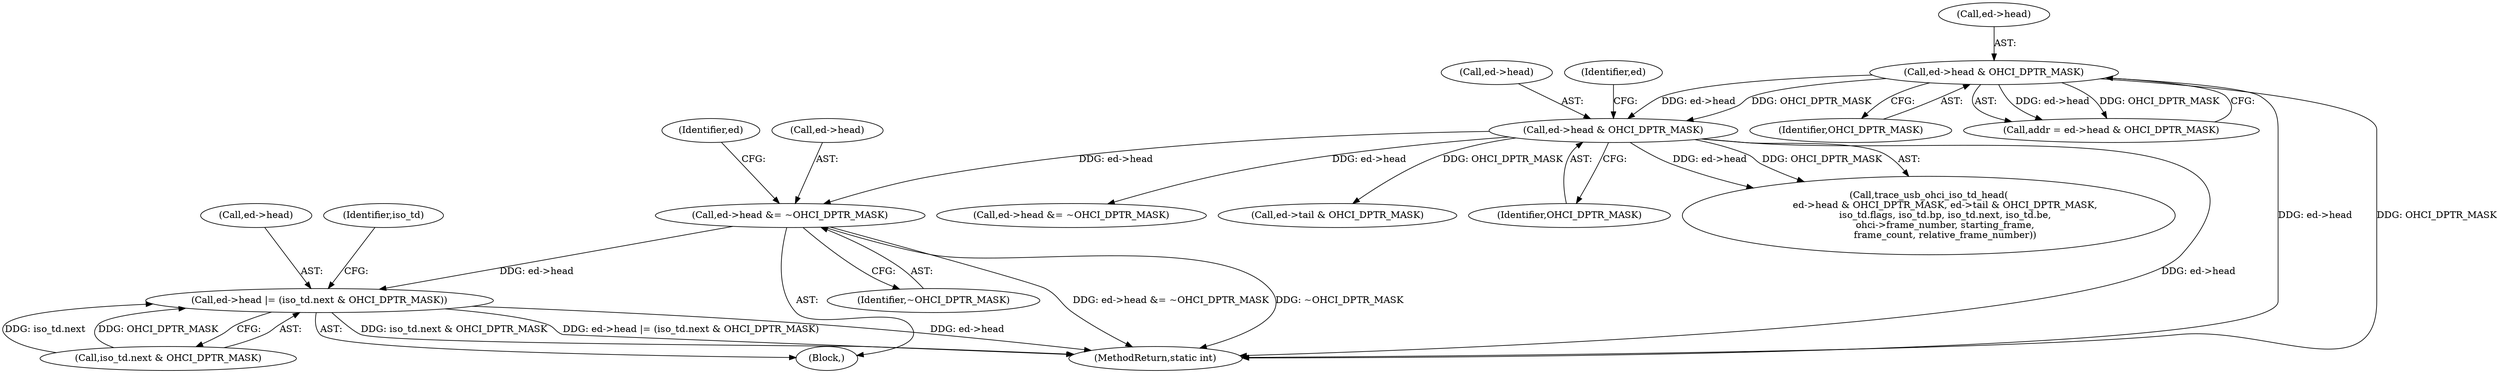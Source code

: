 digraph "0_qemu_26f670a244982335cc08943fb1ec099a2c81e42d@pointer" {
"1000865" [label="(Call,ed->head &= ~OHCI_DPTR_MASK)"];
"1000180" [label="(Call,ed->head & OHCI_DPTR_MASK)"];
"1000140" [label="(Call,ed->head & OHCI_DPTR_MASK)"];
"1000870" [label="(Call,ed->head |= (iso_td.next & OHCI_DPTR_MASK))"];
"1000866" [label="(Call,ed->head)"];
"1000872" [label="(Identifier,ed)"];
"1000865" [label="(Call,ed->head &= ~OHCI_DPTR_MASK)"];
"1000858" [label="(Block,)"];
"1000871" [label="(Call,ed->head)"];
"1000881" [label="(Identifier,iso_td)"];
"1000874" [label="(Call,iso_td.next & OHCI_DPTR_MASK)"];
"1000870" [label="(Call,ed->head |= (iso_td.next & OHCI_DPTR_MASK))"];
"1000273" [label="(Call,ed->head &= ~OHCI_DPTR_MASK)"];
"1000180" [label="(Call,ed->head & OHCI_DPTR_MASK)"];
"1000144" [label="(Identifier,OHCI_DPTR_MASK)"];
"1000185" [label="(Call,ed->tail & OHCI_DPTR_MASK)"];
"1000141" [label="(Call,ed->head)"];
"1000181" [label="(Call,ed->head)"];
"1000869" [label="(Identifier,~OHCI_DPTR_MASK)"];
"1000920" [label="(MethodReturn,static int)"];
"1000187" [label="(Identifier,ed)"];
"1000184" [label="(Identifier,OHCI_DPTR_MASK)"];
"1000138" [label="(Call,addr = ed->head & OHCI_DPTR_MASK)"];
"1000179" [label="(Call,trace_usb_ohci_iso_td_head(\n           ed->head & OHCI_DPTR_MASK, ed->tail & OHCI_DPTR_MASK,\n           iso_td.flags, iso_td.bp, iso_td.next, iso_td.be,\n           ohci->frame_number, starting_frame,\n           frame_count, relative_frame_number))"];
"1000140" [label="(Call,ed->head & OHCI_DPTR_MASK)"];
"1000865" -> "1000858"  [label="AST: "];
"1000865" -> "1000869"  [label="CFG: "];
"1000866" -> "1000865"  [label="AST: "];
"1000869" -> "1000865"  [label="AST: "];
"1000872" -> "1000865"  [label="CFG: "];
"1000865" -> "1000920"  [label="DDG: ed->head &= ~OHCI_DPTR_MASK"];
"1000865" -> "1000920"  [label="DDG: ~OHCI_DPTR_MASK"];
"1000180" -> "1000865"  [label="DDG: ed->head"];
"1000865" -> "1000870"  [label="DDG: ed->head"];
"1000180" -> "1000179"  [label="AST: "];
"1000180" -> "1000184"  [label="CFG: "];
"1000181" -> "1000180"  [label="AST: "];
"1000184" -> "1000180"  [label="AST: "];
"1000187" -> "1000180"  [label="CFG: "];
"1000180" -> "1000920"  [label="DDG: ed->head"];
"1000180" -> "1000179"  [label="DDG: ed->head"];
"1000180" -> "1000179"  [label="DDG: OHCI_DPTR_MASK"];
"1000140" -> "1000180"  [label="DDG: ed->head"];
"1000140" -> "1000180"  [label="DDG: OHCI_DPTR_MASK"];
"1000180" -> "1000185"  [label="DDG: OHCI_DPTR_MASK"];
"1000180" -> "1000273"  [label="DDG: ed->head"];
"1000140" -> "1000138"  [label="AST: "];
"1000140" -> "1000144"  [label="CFG: "];
"1000141" -> "1000140"  [label="AST: "];
"1000144" -> "1000140"  [label="AST: "];
"1000138" -> "1000140"  [label="CFG: "];
"1000140" -> "1000920"  [label="DDG: ed->head"];
"1000140" -> "1000920"  [label="DDG: OHCI_DPTR_MASK"];
"1000140" -> "1000138"  [label="DDG: ed->head"];
"1000140" -> "1000138"  [label="DDG: OHCI_DPTR_MASK"];
"1000870" -> "1000858"  [label="AST: "];
"1000870" -> "1000874"  [label="CFG: "];
"1000871" -> "1000870"  [label="AST: "];
"1000874" -> "1000870"  [label="AST: "];
"1000881" -> "1000870"  [label="CFG: "];
"1000870" -> "1000920"  [label="DDG: iso_td.next & OHCI_DPTR_MASK"];
"1000870" -> "1000920"  [label="DDG: ed->head |= (iso_td.next & OHCI_DPTR_MASK)"];
"1000870" -> "1000920"  [label="DDG: ed->head"];
"1000874" -> "1000870"  [label="DDG: iso_td.next"];
"1000874" -> "1000870"  [label="DDG: OHCI_DPTR_MASK"];
}
